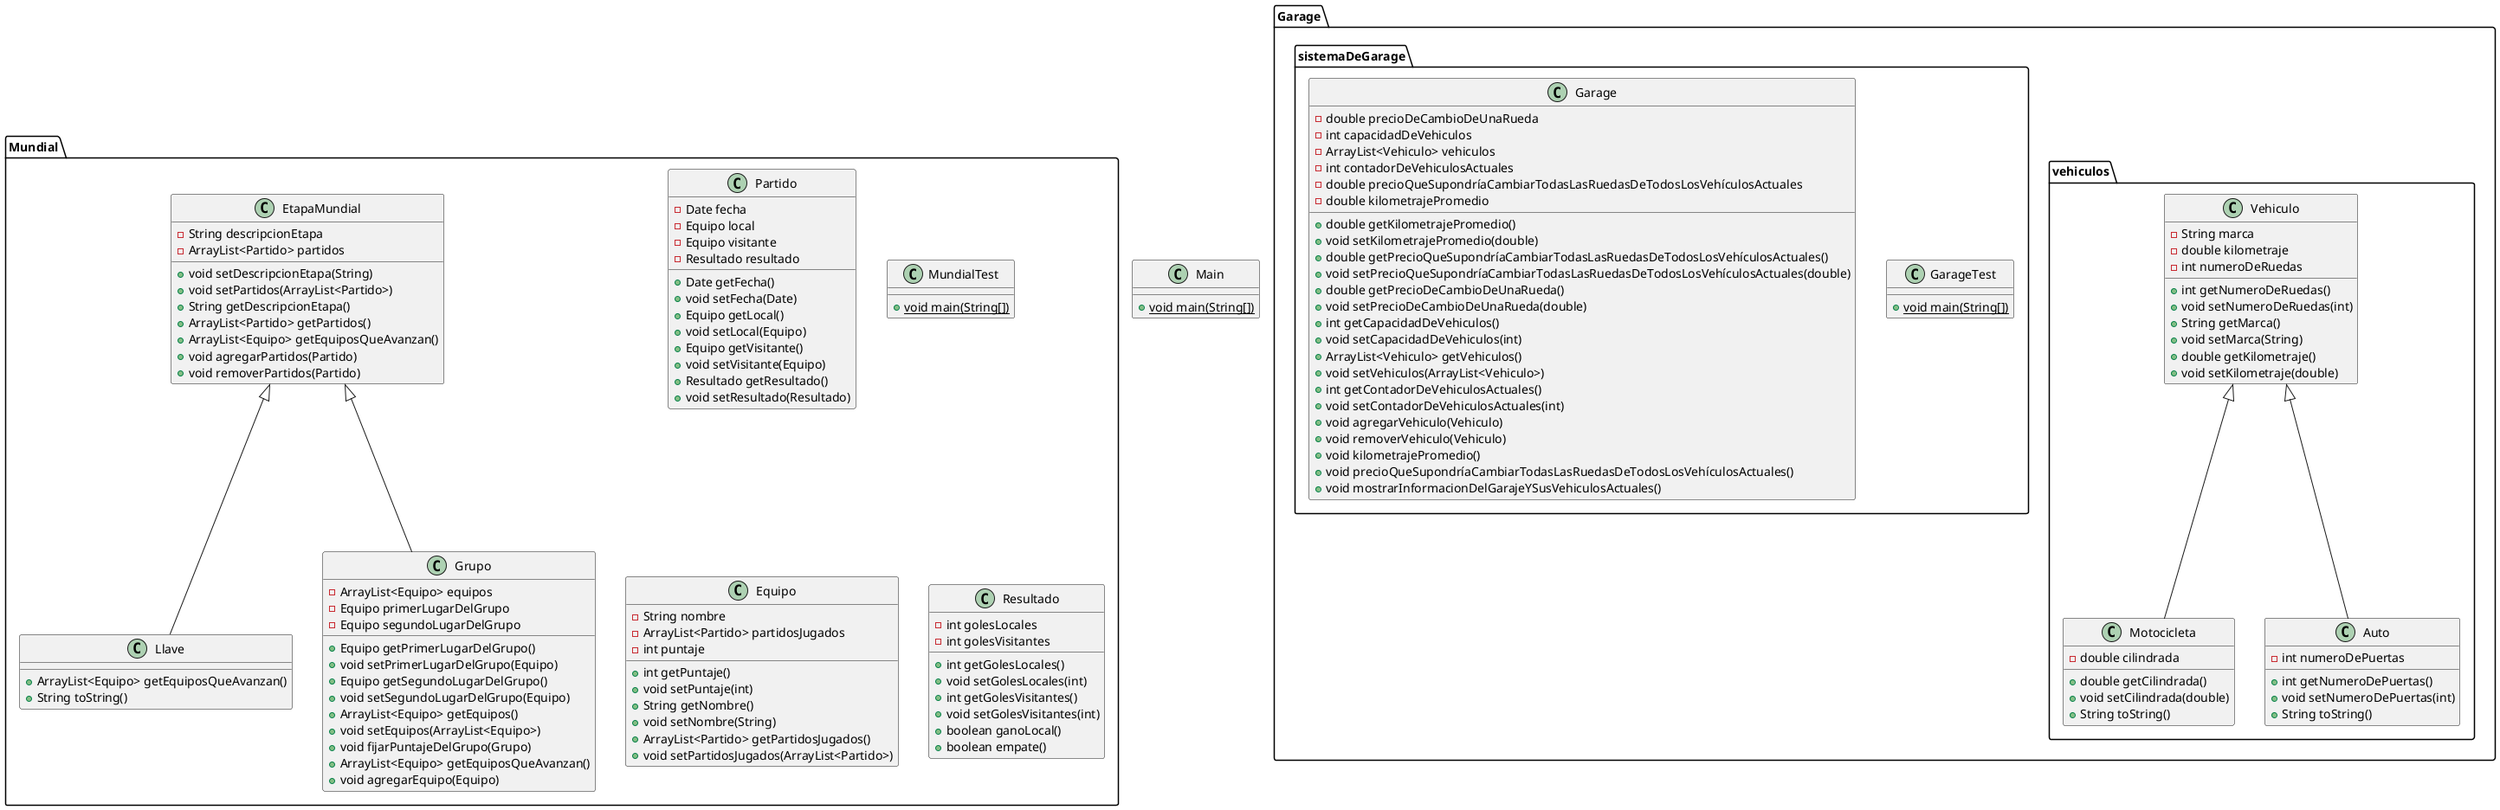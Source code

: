 @startuml
class Garage.vehiculos.Vehiculo {
- String marca
- double kilometraje
- int numeroDeRuedas
+ int getNumeroDeRuedas()
+ void setNumeroDeRuedas(int)
+ String getMarca()
+ void setMarca(String)
+ double getKilometraje()
+ void setKilometraje(double)
}
class Mundial.Partido {
- Date fecha
- Equipo local
- Equipo visitante
- Resultado resultado
+ Date getFecha()
+ void setFecha(Date)
+ Equipo getLocal()
+ void setLocal(Equipo)
+ Equipo getVisitante()
+ void setVisitante(Equipo)
+ Resultado getResultado()
+ void setResultado(Resultado)
}
class Garage.vehiculos.Motocicleta {
- double cilindrada
+ double getCilindrada()
+ void setCilindrada(double)
+ String toString()
}
class Mundial.EtapaMundial {
- String descripcionEtapa
- ArrayList<Partido> partidos
+ void setDescripcionEtapa(String)
+ void setPartidos(ArrayList<Partido>)
+ String getDescripcionEtapa()
+ ArrayList<Partido> getPartidos()
+ ArrayList<Equipo> getEquiposQueAvanzan()
+ void agregarPartidos(Partido)
+ void removerPartidos(Partido)
}
class Mundial.MundialTest {
+ {static} void main(String[])
}
class Mundial.Llave {
+ ArrayList<Equipo> getEquiposQueAvanzan()
+ String toString()
}
class Main {
+ {static} void main(String[])
}
class Garage.sistemaDeGarage.GarageTest {
+ {static} void main(String[])
}
class Garage.sistemaDeGarage.Garage {
- double precioDeCambioDeUnaRueda
- int capacidadDeVehiculos
- ArrayList<Vehiculo> vehiculos
- int contadorDeVehiculosActuales
- double precioQueSupondríaCambiarTodasLasRuedasDeTodosLosVehículosActuales
- double kilometrajePromedio
+ double getKilometrajePromedio()
+ void setKilometrajePromedio(double)
+ double getPrecioQueSupondríaCambiarTodasLasRuedasDeTodosLosVehículosActuales()
+ void setPrecioQueSupondríaCambiarTodasLasRuedasDeTodosLosVehículosActuales(double)
+ double getPrecioDeCambioDeUnaRueda()
+ void setPrecioDeCambioDeUnaRueda(double)
+ int getCapacidadDeVehiculos()
+ void setCapacidadDeVehiculos(int)
+ ArrayList<Vehiculo> getVehiculos()
+ void setVehiculos(ArrayList<Vehiculo>)
+ int getContadorDeVehiculosActuales()
+ void setContadorDeVehiculosActuales(int)
+ void agregarVehiculo(Vehiculo)
+ void removerVehiculo(Vehiculo)
+ void kilometrajePromedio()
+ void precioQueSupondríaCambiarTodasLasRuedasDeTodosLosVehículosActuales()
+ void mostrarInformacionDelGarajeYSusVehiculosActuales()
}
class Mundial.Equipo {
- String nombre
- ArrayList<Partido> partidosJugados
- int puntaje
+ int getPuntaje()
+ void setPuntaje(int)
+ String getNombre()
+ void setNombre(String)
+ ArrayList<Partido> getPartidosJugados()
+ void setPartidosJugados(ArrayList<Partido>)
}
class Mundial.Grupo {
- ArrayList<Equipo> equipos
- Equipo primerLugarDelGrupo
- Equipo segundoLugarDelGrupo
+ Equipo getPrimerLugarDelGrupo()
+ void setPrimerLugarDelGrupo(Equipo)
+ Equipo getSegundoLugarDelGrupo()
+ void setSegundoLugarDelGrupo(Equipo)
+ ArrayList<Equipo> getEquipos()
+ void setEquipos(ArrayList<Equipo>)
+ void fijarPuntajeDelGrupo(Grupo)
+ ArrayList<Equipo> getEquiposQueAvanzan()
+ void agregarEquipo(Equipo)
}
class Garage.vehiculos.Auto {
- int numeroDePuertas
+ int getNumeroDePuertas()
+ void setNumeroDePuertas(int)
+ String toString()
}
class Mundial.Resultado {
- int golesLocales
- int golesVisitantes
+ int getGolesLocales()
+ void setGolesLocales(int)
+ int getGolesVisitantes()
+ void setGolesVisitantes(int)
+ boolean ganoLocal()
+ boolean empate()
}


Garage.vehiculos.Vehiculo <|-- Garage.vehiculos.Motocicleta
Mundial.EtapaMundial <|-- Mundial.Llave
Mundial.EtapaMundial <|-- Mundial.Grupo
Garage.vehiculos.Vehiculo <|-- Garage.vehiculos.Auto
@enduml